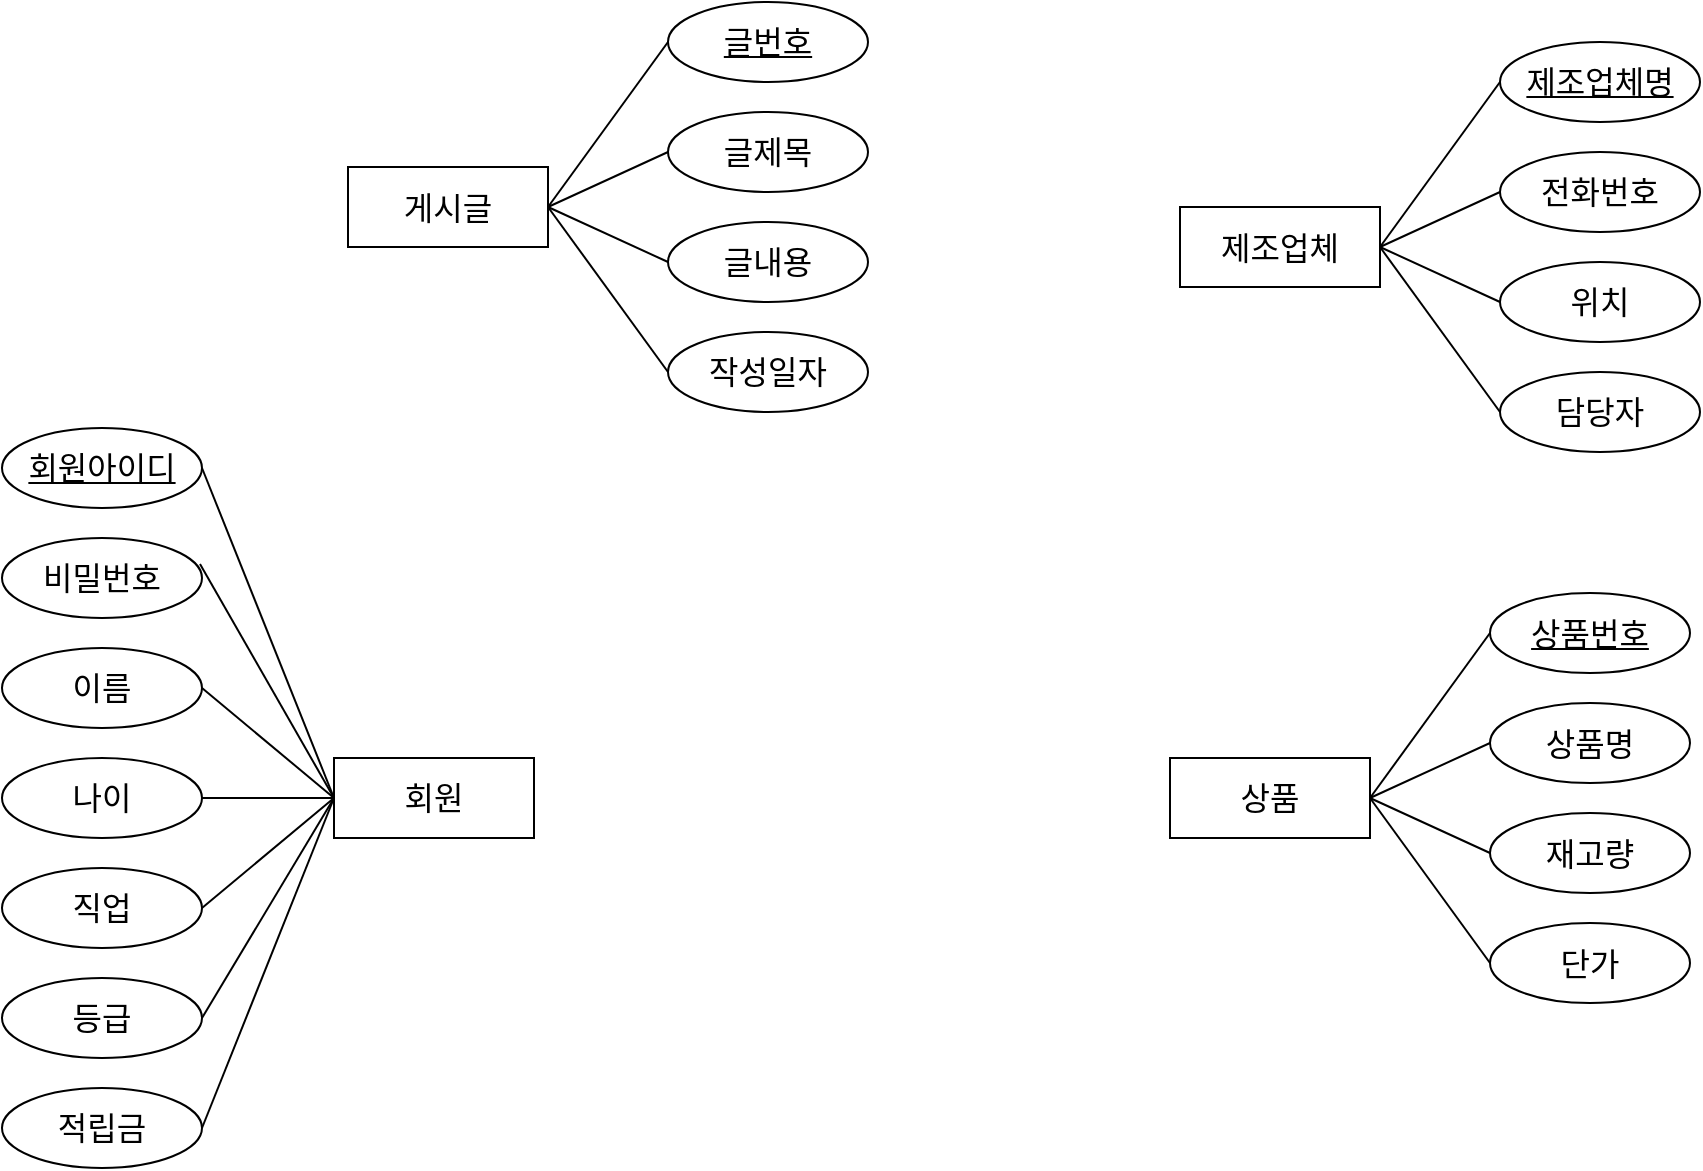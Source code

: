 <mxfile version="23.0.2" type="github">
  <diagram name="페이지-1" id="vop96PFRZeA1DLH2P4eH">
    <mxGraphModel dx="1466" dy="805" grid="0" gridSize="10" guides="1" tooltips="1" connect="1" arrows="1" fold="1" page="0" pageScale="1" pageWidth="827" pageHeight="1169" math="0" shadow="0">
      <root>
        <mxCell id="0" />
        <mxCell id="1" parent="0" />
        <mxCell id="4-usfO6HSsl7_eMU_dA9-1" value="회원" style="whiteSpace=wrap;html=1;align=center;fontSize=16;" vertex="1" parent="1">
          <mxGeometry x="-247" y="542" width="100" height="40" as="geometry" />
        </mxCell>
        <mxCell id="4-usfO6HSsl7_eMU_dA9-2" value="상품" style="whiteSpace=wrap;html=1;align=center;fontSize=16;" vertex="1" parent="1">
          <mxGeometry x="171" y="542" width="100" height="40" as="geometry" />
        </mxCell>
        <mxCell id="4-usfO6HSsl7_eMU_dA9-4" value="회원아이디" style="ellipse;whiteSpace=wrap;html=1;align=center;fontStyle=4;fontSize=16;" vertex="1" parent="1">
          <mxGeometry x="-413" y="377" width="100" height="40" as="geometry" />
        </mxCell>
        <mxCell id="4-usfO6HSsl7_eMU_dA9-5" value="비밀번호" style="ellipse;whiteSpace=wrap;html=1;align=center;fontSize=16;" vertex="1" parent="1">
          <mxGeometry x="-413" y="432" width="100" height="40" as="geometry" />
        </mxCell>
        <mxCell id="4-usfO6HSsl7_eMU_dA9-6" value="이름" style="ellipse;whiteSpace=wrap;html=1;align=center;fontSize=16;" vertex="1" parent="1">
          <mxGeometry x="-413" y="487" width="100" height="40" as="geometry" />
        </mxCell>
        <mxCell id="4-usfO6HSsl7_eMU_dA9-7" value="나이" style="ellipse;whiteSpace=wrap;html=1;align=center;fontSize=16;" vertex="1" parent="1">
          <mxGeometry x="-413" y="542" width="100" height="40" as="geometry" />
        </mxCell>
        <mxCell id="4-usfO6HSsl7_eMU_dA9-8" value="직업" style="ellipse;whiteSpace=wrap;html=1;align=center;fontSize=16;" vertex="1" parent="1">
          <mxGeometry x="-413" y="597" width="100" height="40" as="geometry" />
        </mxCell>
        <mxCell id="4-usfO6HSsl7_eMU_dA9-9" value="등급" style="ellipse;whiteSpace=wrap;html=1;align=center;fontSize=16;" vertex="1" parent="1">
          <mxGeometry x="-413" y="652" width="100" height="40" as="geometry" />
        </mxCell>
        <mxCell id="4-usfO6HSsl7_eMU_dA9-10" value="적립금" style="ellipse;whiteSpace=wrap;html=1;align=center;fontSize=16;" vertex="1" parent="1">
          <mxGeometry x="-413" y="707" width="100" height="40" as="geometry" />
        </mxCell>
        <mxCell id="4-usfO6HSsl7_eMU_dA9-11" value="상품번호" style="ellipse;whiteSpace=wrap;html=1;align=center;fontStyle=4;fontSize=16;" vertex="1" parent="1">
          <mxGeometry x="331" y="459.5" width="100" height="40" as="geometry" />
        </mxCell>
        <mxCell id="4-usfO6HSsl7_eMU_dA9-12" value="상품명" style="ellipse;whiteSpace=wrap;html=1;align=center;fontSize=16;" vertex="1" parent="1">
          <mxGeometry x="331" y="514.5" width="100" height="40" as="geometry" />
        </mxCell>
        <mxCell id="4-usfO6HSsl7_eMU_dA9-13" value="재고량" style="ellipse;whiteSpace=wrap;html=1;align=center;fontSize=16;" vertex="1" parent="1">
          <mxGeometry x="331" y="569.5" width="100" height="40" as="geometry" />
        </mxCell>
        <mxCell id="4-usfO6HSsl7_eMU_dA9-14" value="단가" style="ellipse;whiteSpace=wrap;html=1;align=center;fontSize=16;" vertex="1" parent="1">
          <mxGeometry x="331" y="624.5" width="100" height="40" as="geometry" />
        </mxCell>
        <mxCell id="4-usfO6HSsl7_eMU_dA9-20" value="" style="endArrow=none;html=1;rounded=0;fontSize=12;startSize=8;endSize=8;curved=1;exitX=1;exitY=0.5;exitDx=0;exitDy=0;entryX=0;entryY=0.5;entryDx=0;entryDy=0;" edge="1" parent="1" source="4-usfO6HSsl7_eMU_dA9-2" target="4-usfO6HSsl7_eMU_dA9-11">
          <mxGeometry relative="1" as="geometry">
            <mxPoint x="120" y="452" as="sourcePoint" />
            <mxPoint x="280" y="452" as="targetPoint" />
          </mxGeometry>
        </mxCell>
        <mxCell id="4-usfO6HSsl7_eMU_dA9-21" value="" style="endArrow=none;html=1;rounded=0;fontSize=12;startSize=8;endSize=8;curved=1;exitX=1;exitY=0.5;exitDx=0;exitDy=0;entryX=0;entryY=0.5;entryDx=0;entryDy=0;" edge="1" parent="1" source="4-usfO6HSsl7_eMU_dA9-2" target="4-usfO6HSsl7_eMU_dA9-12">
          <mxGeometry relative="1" as="geometry">
            <mxPoint x="281" y="572" as="sourcePoint" />
            <mxPoint x="341" y="490" as="targetPoint" />
          </mxGeometry>
        </mxCell>
        <mxCell id="4-usfO6HSsl7_eMU_dA9-22" value="" style="endArrow=none;html=1;rounded=0;fontSize=12;startSize=8;endSize=8;curved=1;exitX=1;exitY=0.5;exitDx=0;exitDy=0;entryX=0;entryY=0.5;entryDx=0;entryDy=0;" edge="1" parent="1" source="4-usfO6HSsl7_eMU_dA9-2" target="4-usfO6HSsl7_eMU_dA9-13">
          <mxGeometry relative="1" as="geometry">
            <mxPoint x="281" y="572" as="sourcePoint" />
            <mxPoint x="341" y="545" as="targetPoint" />
          </mxGeometry>
        </mxCell>
        <mxCell id="4-usfO6HSsl7_eMU_dA9-23" value="" style="endArrow=none;html=1;rounded=0;fontSize=12;startSize=8;endSize=8;curved=1;exitX=1;exitY=0.5;exitDx=0;exitDy=0;entryX=0;entryY=0.5;entryDx=0;entryDy=0;" edge="1" parent="1" source="4-usfO6HSsl7_eMU_dA9-2" target="4-usfO6HSsl7_eMU_dA9-14">
          <mxGeometry relative="1" as="geometry">
            <mxPoint x="281" y="572" as="sourcePoint" />
            <mxPoint x="341" y="600" as="targetPoint" />
          </mxGeometry>
        </mxCell>
        <mxCell id="4-usfO6HSsl7_eMU_dA9-24" value="" style="endArrow=none;html=1;rounded=0;fontSize=12;startSize=8;endSize=8;curved=1;exitX=1;exitY=0.5;exitDx=0;exitDy=0;entryX=0;entryY=0.5;entryDx=0;entryDy=0;" edge="1" parent="1" source="4-usfO6HSsl7_eMU_dA9-10" target="4-usfO6HSsl7_eMU_dA9-1">
          <mxGeometry relative="1" as="geometry">
            <mxPoint x="-313" y="725" as="sourcePoint" />
            <mxPoint x="-253" y="643" as="targetPoint" />
          </mxGeometry>
        </mxCell>
        <mxCell id="4-usfO6HSsl7_eMU_dA9-25" value="" style="endArrow=none;html=1;rounded=0;fontSize=12;startSize=8;endSize=8;curved=1;exitX=1;exitY=0.5;exitDx=0;exitDy=0;entryX=0;entryY=0.5;entryDx=0;entryDy=0;" edge="1" parent="1" source="4-usfO6HSsl7_eMU_dA9-9" target="4-usfO6HSsl7_eMU_dA9-1">
          <mxGeometry relative="1" as="geometry">
            <mxPoint x="-313" y="643" as="sourcePoint" />
            <mxPoint x="-253" y="561" as="targetPoint" />
          </mxGeometry>
        </mxCell>
        <mxCell id="4-usfO6HSsl7_eMU_dA9-26" value="" style="endArrow=none;html=1;rounded=0;fontSize=12;startSize=8;endSize=8;curved=1;exitX=1;exitY=0.5;exitDx=0;exitDy=0;entryX=0;entryY=0.5;entryDx=0;entryDy=0;" edge="1" parent="1" source="4-usfO6HSsl7_eMU_dA9-8" target="4-usfO6HSsl7_eMU_dA9-1">
          <mxGeometry relative="1" as="geometry">
            <mxPoint x="-303" y="682" as="sourcePoint" />
            <mxPoint x="-237" y="572" as="targetPoint" />
          </mxGeometry>
        </mxCell>
        <mxCell id="4-usfO6HSsl7_eMU_dA9-27" value="제조업체" style="whiteSpace=wrap;html=1;align=center;fontSize=16;" vertex="1" parent="1">
          <mxGeometry x="176" y="266.5" width="100" height="40" as="geometry" />
        </mxCell>
        <mxCell id="4-usfO6HSsl7_eMU_dA9-28" value="제조업체명" style="ellipse;whiteSpace=wrap;html=1;align=center;fontStyle=4;fontSize=16;" vertex="1" parent="1">
          <mxGeometry x="336" y="184" width="100" height="40" as="geometry" />
        </mxCell>
        <mxCell id="4-usfO6HSsl7_eMU_dA9-29" value="전화번호" style="ellipse;whiteSpace=wrap;html=1;align=center;fontSize=16;" vertex="1" parent="1">
          <mxGeometry x="336" y="239" width="100" height="40" as="geometry" />
        </mxCell>
        <mxCell id="4-usfO6HSsl7_eMU_dA9-30" value="위치" style="ellipse;whiteSpace=wrap;html=1;align=center;fontSize=16;" vertex="1" parent="1">
          <mxGeometry x="336" y="294" width="100" height="40" as="geometry" />
        </mxCell>
        <mxCell id="4-usfO6HSsl7_eMU_dA9-31" value="담당자" style="ellipse;whiteSpace=wrap;html=1;align=center;fontSize=16;" vertex="1" parent="1">
          <mxGeometry x="336" y="349" width="100" height="40" as="geometry" />
        </mxCell>
        <mxCell id="4-usfO6HSsl7_eMU_dA9-32" value="" style="endArrow=none;html=1;rounded=0;fontSize=12;startSize=8;endSize=8;curved=1;exitX=1;exitY=0.5;exitDx=0;exitDy=0;entryX=0;entryY=0.5;entryDx=0;entryDy=0;" edge="1" parent="1" source="4-usfO6HSsl7_eMU_dA9-27" target="4-usfO6HSsl7_eMU_dA9-28">
          <mxGeometry relative="1" as="geometry">
            <mxPoint x="125" y="176.5" as="sourcePoint" />
            <mxPoint x="285" y="176.5" as="targetPoint" />
          </mxGeometry>
        </mxCell>
        <mxCell id="4-usfO6HSsl7_eMU_dA9-33" value="" style="endArrow=none;html=1;rounded=0;fontSize=12;startSize=8;endSize=8;curved=1;exitX=1;exitY=0.5;exitDx=0;exitDy=0;entryX=0;entryY=0.5;entryDx=0;entryDy=0;" edge="1" parent="1" source="4-usfO6HSsl7_eMU_dA9-27" target="4-usfO6HSsl7_eMU_dA9-29">
          <mxGeometry relative="1" as="geometry">
            <mxPoint x="286" y="296.5" as="sourcePoint" />
            <mxPoint x="346" y="214.5" as="targetPoint" />
          </mxGeometry>
        </mxCell>
        <mxCell id="4-usfO6HSsl7_eMU_dA9-34" value="" style="endArrow=none;html=1;rounded=0;fontSize=12;startSize=8;endSize=8;curved=1;exitX=1;exitY=0.5;exitDx=0;exitDy=0;entryX=0;entryY=0.5;entryDx=0;entryDy=0;" edge="1" parent="1" source="4-usfO6HSsl7_eMU_dA9-27" target="4-usfO6HSsl7_eMU_dA9-30">
          <mxGeometry relative="1" as="geometry">
            <mxPoint x="286" y="296.5" as="sourcePoint" />
            <mxPoint x="346" y="269.5" as="targetPoint" />
          </mxGeometry>
        </mxCell>
        <mxCell id="4-usfO6HSsl7_eMU_dA9-35" value="" style="endArrow=none;html=1;rounded=0;fontSize=12;startSize=8;endSize=8;curved=1;exitX=1;exitY=0.5;exitDx=0;exitDy=0;entryX=0;entryY=0.5;entryDx=0;entryDy=0;" edge="1" parent="1" source="4-usfO6HSsl7_eMU_dA9-27" target="4-usfO6HSsl7_eMU_dA9-31">
          <mxGeometry relative="1" as="geometry">
            <mxPoint x="286" y="296.5" as="sourcePoint" />
            <mxPoint x="346" y="324.5" as="targetPoint" />
          </mxGeometry>
        </mxCell>
        <mxCell id="4-usfO6HSsl7_eMU_dA9-36" value="" style="endArrow=none;html=1;rounded=0;fontSize=12;startSize=8;endSize=8;curved=1;exitX=1;exitY=0.5;exitDx=0;exitDy=0;entryX=0;entryY=0.5;entryDx=0;entryDy=0;" edge="1" parent="1" source="4-usfO6HSsl7_eMU_dA9-7" target="4-usfO6HSsl7_eMU_dA9-1">
          <mxGeometry relative="1" as="geometry">
            <mxPoint x="-303" y="627" as="sourcePoint" />
            <mxPoint x="-237" y="572" as="targetPoint" />
          </mxGeometry>
        </mxCell>
        <mxCell id="4-usfO6HSsl7_eMU_dA9-37" value="" style="endArrow=none;html=1;rounded=0;fontSize=12;startSize=8;endSize=8;curved=1;exitX=1;exitY=0.5;exitDx=0;exitDy=0;entryX=0;entryY=0.5;entryDx=0;entryDy=0;" edge="1" parent="1" source="4-usfO6HSsl7_eMU_dA9-6" target="4-usfO6HSsl7_eMU_dA9-1">
          <mxGeometry relative="1" as="geometry">
            <mxPoint x="-303" y="572" as="sourcePoint" />
            <mxPoint x="-237" y="572" as="targetPoint" />
          </mxGeometry>
        </mxCell>
        <mxCell id="4-usfO6HSsl7_eMU_dA9-38" value="" style="endArrow=none;html=1;rounded=0;fontSize=12;startSize=8;endSize=8;curved=1;exitX=0.99;exitY=0.325;exitDx=0;exitDy=0;exitPerimeter=0;entryX=0;entryY=0.5;entryDx=0;entryDy=0;" edge="1" parent="1" source="4-usfO6HSsl7_eMU_dA9-5" target="4-usfO6HSsl7_eMU_dA9-1">
          <mxGeometry relative="1" as="geometry">
            <mxPoint x="-303" y="517" as="sourcePoint" />
            <mxPoint x="-244" y="563" as="targetPoint" />
          </mxGeometry>
        </mxCell>
        <mxCell id="4-usfO6HSsl7_eMU_dA9-39" value="" style="endArrow=none;html=1;rounded=0;fontSize=12;startSize=8;endSize=8;curved=1;exitX=1;exitY=0.5;exitDx=0;exitDy=0;entryX=0;entryY=0.5;entryDx=0;entryDy=0;" edge="1" parent="1" source="4-usfO6HSsl7_eMU_dA9-4" target="4-usfO6HSsl7_eMU_dA9-1">
          <mxGeometry relative="1" as="geometry">
            <mxPoint x="-293" y="527" as="sourcePoint" />
            <mxPoint x="-227" y="582" as="targetPoint" />
          </mxGeometry>
        </mxCell>
        <mxCell id="4-usfO6HSsl7_eMU_dA9-40" value="게시글" style="whiteSpace=wrap;html=1;align=center;fontSize=16;" vertex="1" parent="1">
          <mxGeometry x="-240" y="246.5" width="100" height="40" as="geometry" />
        </mxCell>
        <mxCell id="4-usfO6HSsl7_eMU_dA9-41" value="글번호" style="ellipse;whiteSpace=wrap;html=1;align=center;fontStyle=4;fontSize=16;" vertex="1" parent="1">
          <mxGeometry x="-80" y="164" width="100" height="40" as="geometry" />
        </mxCell>
        <mxCell id="4-usfO6HSsl7_eMU_dA9-42" value="글제목" style="ellipse;whiteSpace=wrap;html=1;align=center;fontSize=16;" vertex="1" parent="1">
          <mxGeometry x="-80" y="219" width="100" height="40" as="geometry" />
        </mxCell>
        <mxCell id="4-usfO6HSsl7_eMU_dA9-43" value="글내용" style="ellipse;whiteSpace=wrap;html=1;align=center;fontSize=16;" vertex="1" parent="1">
          <mxGeometry x="-80" y="274" width="100" height="40" as="geometry" />
        </mxCell>
        <mxCell id="4-usfO6HSsl7_eMU_dA9-44" value="작성일자" style="ellipse;whiteSpace=wrap;html=1;align=center;fontSize=16;" vertex="1" parent="1">
          <mxGeometry x="-80" y="329" width="100" height="40" as="geometry" />
        </mxCell>
        <mxCell id="4-usfO6HSsl7_eMU_dA9-45" value="" style="endArrow=none;html=1;rounded=0;fontSize=12;startSize=8;endSize=8;curved=1;exitX=1;exitY=0.5;exitDx=0;exitDy=0;entryX=0;entryY=0.5;entryDx=0;entryDy=0;" edge="1" parent="1" source="4-usfO6HSsl7_eMU_dA9-40" target="4-usfO6HSsl7_eMU_dA9-41">
          <mxGeometry relative="1" as="geometry">
            <mxPoint x="-291" y="156.5" as="sourcePoint" />
            <mxPoint x="-131" y="156.5" as="targetPoint" />
          </mxGeometry>
        </mxCell>
        <mxCell id="4-usfO6HSsl7_eMU_dA9-46" value="" style="endArrow=none;html=1;rounded=0;fontSize=12;startSize=8;endSize=8;curved=1;exitX=1;exitY=0.5;exitDx=0;exitDy=0;entryX=0;entryY=0.5;entryDx=0;entryDy=0;" edge="1" parent="1" source="4-usfO6HSsl7_eMU_dA9-40" target="4-usfO6HSsl7_eMU_dA9-42">
          <mxGeometry relative="1" as="geometry">
            <mxPoint x="-130" y="276.5" as="sourcePoint" />
            <mxPoint x="-70" y="194.5" as="targetPoint" />
          </mxGeometry>
        </mxCell>
        <mxCell id="4-usfO6HSsl7_eMU_dA9-47" value="" style="endArrow=none;html=1;rounded=0;fontSize=12;startSize=8;endSize=8;curved=1;exitX=1;exitY=0.5;exitDx=0;exitDy=0;entryX=0;entryY=0.5;entryDx=0;entryDy=0;" edge="1" parent="1" source="4-usfO6HSsl7_eMU_dA9-40" target="4-usfO6HSsl7_eMU_dA9-43">
          <mxGeometry relative="1" as="geometry">
            <mxPoint x="-130" y="276.5" as="sourcePoint" />
            <mxPoint x="-70" y="249.5" as="targetPoint" />
          </mxGeometry>
        </mxCell>
        <mxCell id="4-usfO6HSsl7_eMU_dA9-48" value="" style="endArrow=none;html=1;rounded=0;fontSize=12;startSize=8;endSize=8;curved=1;exitX=1;exitY=0.5;exitDx=0;exitDy=0;entryX=0;entryY=0.5;entryDx=0;entryDy=0;" edge="1" parent="1" source="4-usfO6HSsl7_eMU_dA9-40" target="4-usfO6HSsl7_eMU_dA9-44">
          <mxGeometry relative="1" as="geometry">
            <mxPoint x="-130" y="276.5" as="sourcePoint" />
            <mxPoint x="-70" y="304.5" as="targetPoint" />
          </mxGeometry>
        </mxCell>
      </root>
    </mxGraphModel>
  </diagram>
</mxfile>
